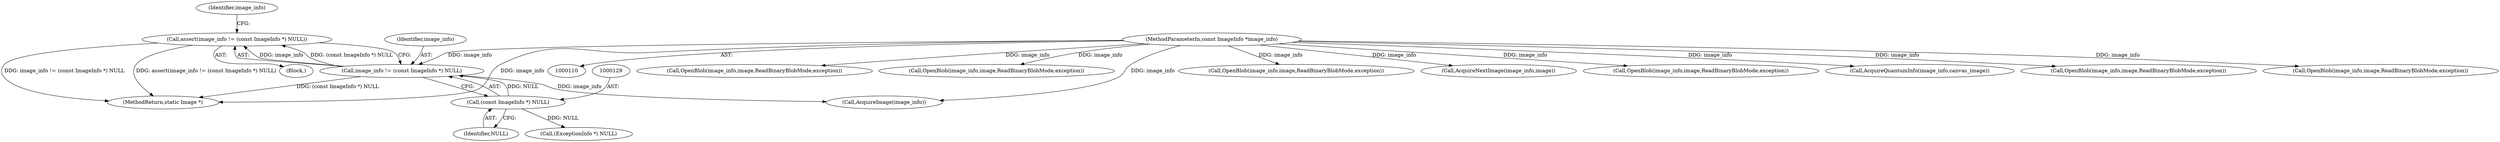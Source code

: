 digraph "0_ImageMagick_f6e9d0d9955e85bdd7540b251cd50d598dacc5e6_6@API" {
"1000125" [label="(Call,assert(image_info != (const ImageInfo *) NULL))"];
"1000126" [label="(Call,image_info != (const ImageInfo *) NULL)"];
"1000111" [label="(MethodParameterIn,const ImageInfo *image_info)"];
"1000128" [label="(Call,(const ImageInfo *) NULL)"];
"1000126" [label="(Call,image_info != (const ImageInfo *) NULL)"];
"1003211" [label="(Call,OpenBlob(image_info,image,ReadBinaryBlobMode,exception))"];
"1002614" [label="(Call,OpenBlob(image_info,image,ReadBinaryBlobMode,exception))"];
"1000127" [label="(Identifier,image_info)"];
"1000134" [label="(Identifier,image_info)"];
"1000125" [label="(Call,assert(image_info != (const ImageInfo *) NULL))"];
"1000130" [label="(Identifier,NULL)"];
"1000166" [label="(Call,AcquireImage(image_info))"];
"1002329" [label="(Call,OpenBlob(image_info,image,ReadBinaryBlobMode,exception))"];
"1003538" [label="(Call,AcquireNextImage(image_info,image))"];
"1002899" [label="(Call,OpenBlob(image_info,image,ReadBinaryBlobMode,exception))"];
"1000247" [label="(Call,AcquireQuantumInfo(image_info,canvas_image))"];
"1002029" [label="(Call,OpenBlob(image_info,image,ReadBinaryBlobMode,exception))"];
"1003606" [label="(MethodReturn,static Image *)"];
"1000111" [label="(MethodParameterIn,const ImageInfo *image_info)"];
"1000195" [label="(Call,OpenBlob(image_info,image,ReadBinaryBlobMode,exception))"];
"1000113" [label="(Block,)"];
"1000128" [label="(Call,(const ImageInfo *) NULL)"];
"1000155" [label="(Call,(ExceptionInfo *) NULL)"];
"1000125" -> "1000113"  [label="AST: "];
"1000125" -> "1000126"  [label="CFG: "];
"1000126" -> "1000125"  [label="AST: "];
"1000134" -> "1000125"  [label="CFG: "];
"1000125" -> "1003606"  [label="DDG: image_info != (const ImageInfo *) NULL"];
"1000125" -> "1003606"  [label="DDG: assert(image_info != (const ImageInfo *) NULL)"];
"1000126" -> "1000125"  [label="DDG: image_info"];
"1000126" -> "1000125"  [label="DDG: (const ImageInfo *) NULL"];
"1000126" -> "1000128"  [label="CFG: "];
"1000127" -> "1000126"  [label="AST: "];
"1000128" -> "1000126"  [label="AST: "];
"1000126" -> "1003606"  [label="DDG: (const ImageInfo *) NULL"];
"1000111" -> "1000126"  [label="DDG: image_info"];
"1000128" -> "1000126"  [label="DDG: NULL"];
"1000126" -> "1000166"  [label="DDG: image_info"];
"1000111" -> "1000110"  [label="AST: "];
"1000111" -> "1003606"  [label="DDG: image_info"];
"1000111" -> "1000166"  [label="DDG: image_info"];
"1000111" -> "1000195"  [label="DDG: image_info"];
"1000111" -> "1000247"  [label="DDG: image_info"];
"1000111" -> "1002029"  [label="DDG: image_info"];
"1000111" -> "1002329"  [label="DDG: image_info"];
"1000111" -> "1002614"  [label="DDG: image_info"];
"1000111" -> "1002899"  [label="DDG: image_info"];
"1000111" -> "1003211"  [label="DDG: image_info"];
"1000111" -> "1003538"  [label="DDG: image_info"];
"1000128" -> "1000130"  [label="CFG: "];
"1000129" -> "1000128"  [label="AST: "];
"1000130" -> "1000128"  [label="AST: "];
"1000128" -> "1000155"  [label="DDG: NULL"];
}
